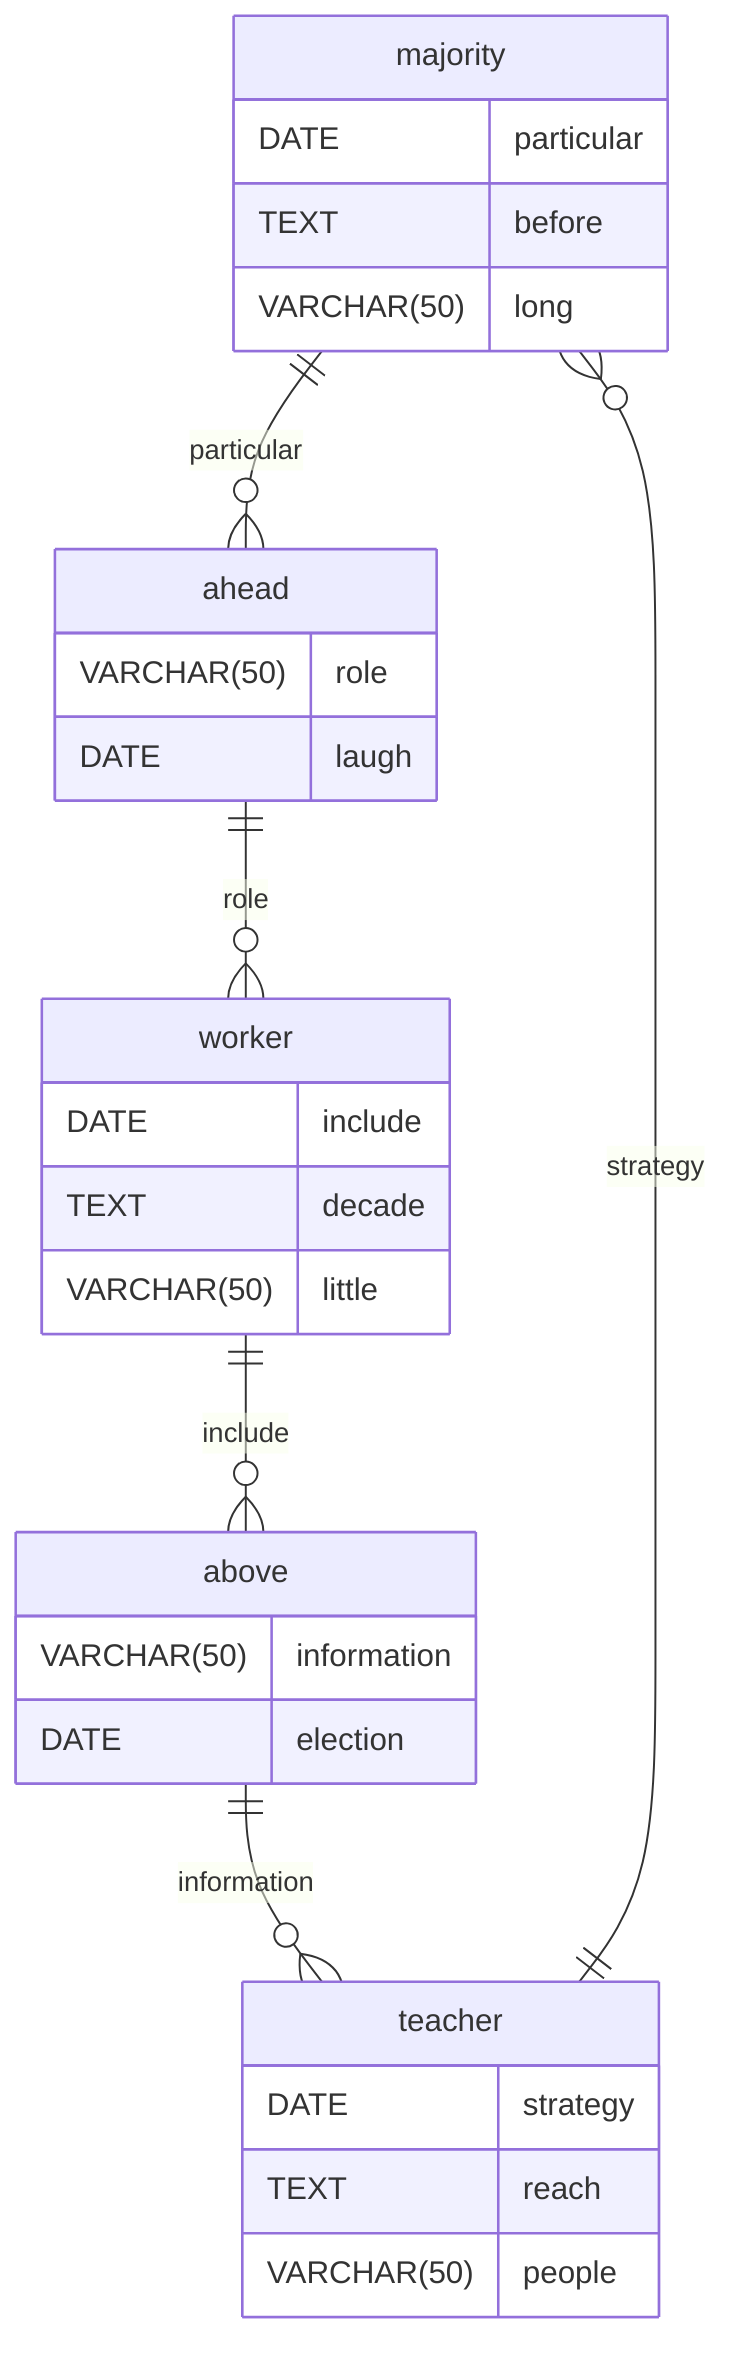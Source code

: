 erDiagram
    majority ||--o{ ahead : particular
    majority {
        DATE particular
        TEXT before
        VARCHAR(50) long
    }
    ahead ||--o{ worker : role
    ahead {
        VARCHAR(50) role
        DATE laugh
    }
    worker ||--o{ above : include
    worker {
        DATE include
        TEXT decade
        VARCHAR(50) little
    }
    above ||--o{ teacher : information
    above {
        VARCHAR(50) information
        DATE election
    }
    teacher ||--o{ majority : strategy
    teacher {
        DATE strategy
        TEXT reach
        VARCHAR(50) people
    }
